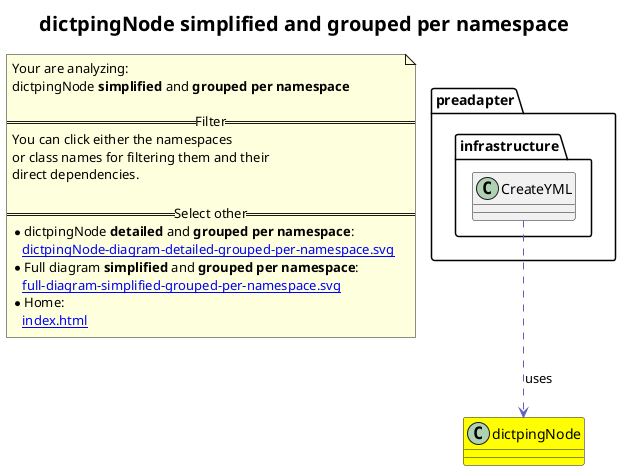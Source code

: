 @startuml
title <size:20>dictpingNode **simplified** and **grouped per namespace**</size>
note "Your are analyzing:\ndictpingNode **simplified** and **grouped per namespace**\n\n==Filter==\nYou can click either the namespaces \nor class names for filtering them and their\ndirect dependencies.\n\n==Select other==\n* dictpingNode **detailed** and **grouped per namespace**:\n   [[dictpingNode-diagram-detailed-grouped-per-namespace.svg]]\n* Full diagram **simplified** and **grouped per namespace**:\n   [[full-diagram-simplified-grouped-per-namespace.svg]]\n* Home:\n   [[index.html]]" as FloatingNote
class dictpingNode [[dictpingNode-diagram-simplified-grouped-per-namespace.svg]] #yellow {
}
' Closing all previous_sub_namespace_list namespace None because file analysis is finished.
namespace preadapter [[preadapter-diagram-simplified-grouped-per-namespace.svg]] {
namespace preadapter.infrastructure [[preadapter.infrastructure-diagram-simplified-grouped-per-namespace.svg]] {
  class preadapter.infrastructure.CreateYML [[preadapter.infrastructure.CreateYML-diagram-simplified-grouped-per-namespace.svg]]  {
  }
'Compared namespace preadapter.infrastructure [[preadapter.infrastructure-diagram-simplified-grouped-per-namespace.svg]] { with last element of   }
' Closing all previous_sub_namespace_list namespace None because file analysis is finished.
' Closing namespace infrastructure
}
' Closing namespace preadapter
}
 ' *************************************** 
 ' *************************************** 
 ' *************************************** 
' Class relations extracted from namespace:
' 
' Class relations extracted from namespace:
' preadapter.infrastructure
preadapter.infrastructure.CreateYML .[#6060BB].> dictpingNode  : uses 
@enduml